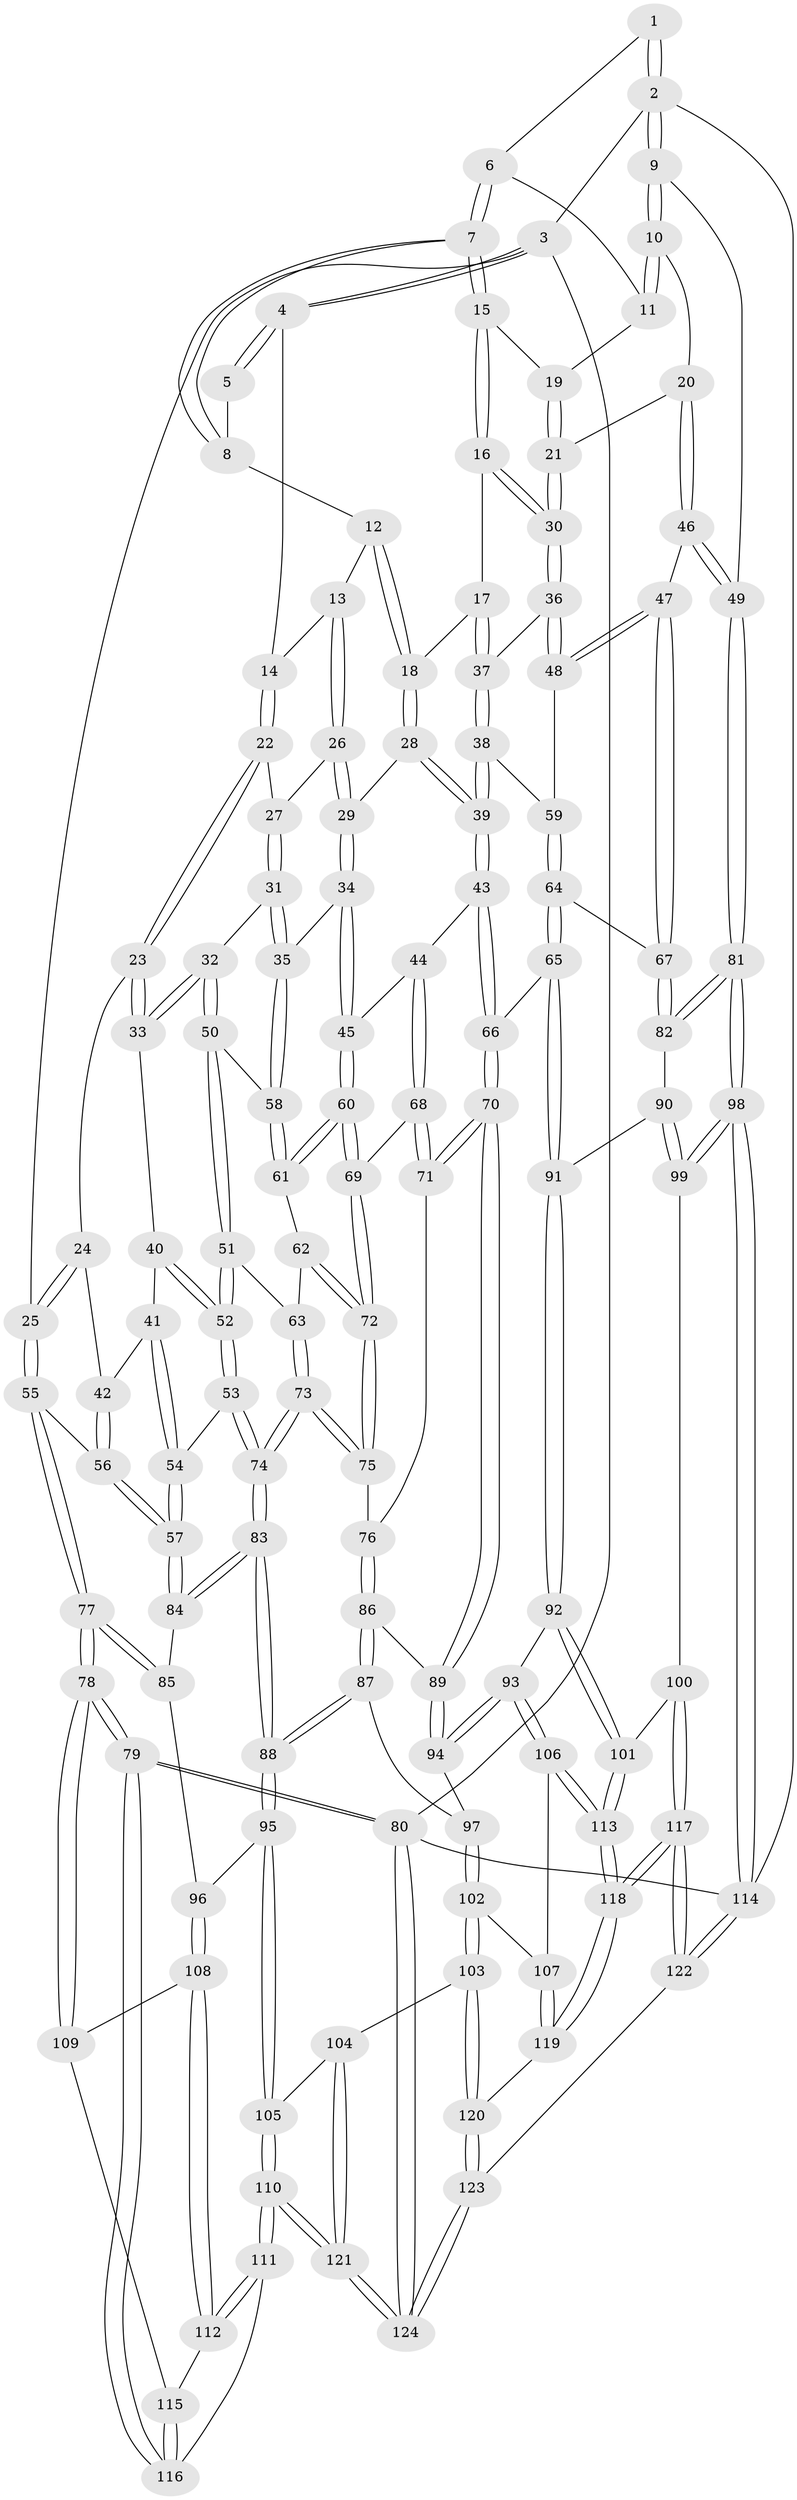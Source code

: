 // Generated by graph-tools (version 1.1) at 2025/27/03/09/25 03:27:12]
// undirected, 124 vertices, 307 edges
graph export_dot {
graph [start="1"]
  node [color=gray90,style=filled];
  1 [pos="+0.9533267399224158+0"];
  2 [pos="+1+0"];
  3 [pos="+0+0"];
  4 [pos="+0.2597184161248503+0"];
  5 [pos="+0.5630667149895485+0"];
  6 [pos="+0.8571254753545918+0.03664418672049469"];
  7 [pos="+0.6746488914502624+0.09107624011578079"];
  8 [pos="+0.6107335164070793+0.006580836419234216"];
  9 [pos="+1+0.12644002642388658"];
  10 [pos="+1+0.18592456058285728"];
  11 [pos="+0.8687204520278846+0.10008275654418337"];
  12 [pos="+0.5497238924236943+0.1090531309988423"];
  13 [pos="+0.5111606514460032+0.15692837175985008"];
  14 [pos="+0.2784865750474273+0"];
  15 [pos="+0.6964176833577377+0.15288828001304194"];
  16 [pos="+0.6961894358730167+0.155104680659248"];
  17 [pos="+0.6169857153736278+0.23265315933182037"];
  18 [pos="+0.6100460784716945+0.235320429954943"];
  19 [pos="+0.8357271791665684+0.13475555783358228"];
  20 [pos="+0.9213478995967594+0.2649875661181885"];
  21 [pos="+0.8479739642070624+0.25914860028471404"];
  22 [pos="+0.2934146656720388+0.09978185436573052"];
  23 [pos="+0.2426908465578303+0.20607353222283992"];
  24 [pos="+0.16924327770312705+0.24430324412112367"];
  25 [pos="+0+0"];
  26 [pos="+0.4917197381961279+0.20918735014270684"];
  27 [pos="+0.40989517455355556+0.20196853211788915"];
  28 [pos="+0.560790903545314+0.2618018671383884"];
  29 [pos="+0.5357731563717525+0.2609170946164783"];
  30 [pos="+0.7830438740108928+0.2860989617173784"];
  31 [pos="+0.3986974589411224+0.249875655282623"];
  32 [pos="+0.33117424651925453+0.3207519051163527"];
  33 [pos="+0.28650971290686705+0.2944364060008247"];
  34 [pos="+0.5067877362003281+0.31003485520398666"];
  35 [pos="+0.441545703023364+0.3411447829205635"];
  36 [pos="+0.7820657624040719+0.28835848961804683"];
  37 [pos="+0.6614926409205195+0.2831344983204024"];
  38 [pos="+0.6608135073127683+0.3765137033414959"];
  39 [pos="+0.6368684652596164+0.38367146254730256"];
  40 [pos="+0.2831037572377674+0.29906735152146235"];
  41 [pos="+0.23286488414437295+0.34194608635260604"];
  42 [pos="+0.13986767914821524+0.28737665194877454"];
  43 [pos="+0.6234498543198229+0.4001712241369073"];
  44 [pos="+0.5882547747171777+0.4091128607849397"];
  45 [pos="+0.5341362406475646+0.38531972828313005"];
  46 [pos="+0.9408824892967327+0.45076680844710554"];
  47 [pos="+0.8314190240521453+0.4455319260026569"];
  48 [pos="+0.7653628929180342+0.36621397655204746"];
  49 [pos="+1+0.5862123292765229"];
  50 [pos="+0.35055515641739377+0.356633480321929"];
  51 [pos="+0.32909406298797445+0.42524661009410286"];
  52 [pos="+0.2452487548952621+0.4553532378256133"];
  53 [pos="+0.2317063835304342+0.4626494850258462"];
  54 [pos="+0.1984321659679564+0.4626603831593122"];
  55 [pos="+0+0.2691020725205383"];
  56 [pos="+0.09523414510588633+0.3341292227140096"];
  57 [pos="+0.16643156481447496+0.4693268927320532"];
  58 [pos="+0.4354045536047835+0.34908658610540116"];
  59 [pos="+0.7280578774575419+0.3761049697894658"];
  60 [pos="+0.46254992592462146+0.43917355730337426"];
  61 [pos="+0.45881648271305475+0.4377013248659542"];
  62 [pos="+0.4269612248997999+0.44976852361907044"];
  63 [pos="+0.3795111722553013+0.4601131994144766"];
  64 [pos="+0.6746255257632494+0.5517068573365437"];
  65 [pos="+0.6650886104003199+0.5576054221194584"];
  66 [pos="+0.663522036514839+0.5575175828116824"];
  67 [pos="+0.7868947108144251+0.5113582083958318"];
  68 [pos="+0.5308578126707002+0.49844779252922927"];
  69 [pos="+0.5018647577077439+0.48689283437439285"];
  70 [pos="+0.6166800713352659+0.5759922700987872"];
  71 [pos="+0.5507983639465863+0.5281392894519438"];
  72 [pos="+0.4375642484829296+0.5470742093460531"];
  73 [pos="+0.3772817984569927+0.5679668382687617"];
  74 [pos="+0.3469274071421234+0.598975337523704"];
  75 [pos="+0.42885617937671106+0.5588097142816674"];
  76 [pos="+0.4717335622906758+0.5842841396864293"];
  77 [pos="+0+0.6930400099196682"];
  78 [pos="+0+0.7133053780702422"];
  79 [pos="+0+1"];
  80 [pos="+0+1"];
  81 [pos="+1+0.6739007561363979"];
  82 [pos="+0.8263344375228242+0.5985469110080917"];
  83 [pos="+0.34046073609580974+0.6275917942111828"];
  84 [pos="+0.13413763961700526+0.5199177283039345"];
  85 [pos="+0.11091679269365912+0.5496008393361168"];
  86 [pos="+0.48479790778711873+0.6194754650640658"];
  87 [pos="+0.4426926026245853+0.7035965541811625"];
  88 [pos="+0.3315601385366418+0.7130060887414316"];
  89 [pos="+0.5997296365786058+0.6096523687603187"];
  90 [pos="+0.7685463226006807+0.6546503321835051"];
  91 [pos="+0.7499749741744528+0.6656173942912146"];
  92 [pos="+0.742559488995332+0.7344813909547585"];
  93 [pos="+0.6449758984043873+0.7746052849832948"];
  94 [pos="+0.587566389524719+0.7033082724328614"];
  95 [pos="+0.31973486830502107+0.7255849447209987"];
  96 [pos="+0.3097179458326406+0.727406430850855"];
  97 [pos="+0.4821960877220532+0.7187709009375999"];
  98 [pos="+1+0.6972175899475316"];
  99 [pos="+1+0.7292498716798854"];
  100 [pos="+0.9584094131494159+0.7774545296456536"];
  101 [pos="+0.8470226190409113+0.7963282130287795"];
  102 [pos="+0.515673223141254+0.8694917531448564"];
  103 [pos="+0.4510594769431452+0.8954239686547364"];
  104 [pos="+0.4068422393328132+0.8767561712914073"];
  105 [pos="+0.37921900042654316+0.8405741017631948"];
  106 [pos="+0.6305524383046348+0.8284417407597972"];
  107 [pos="+0.5408523729904146+0.8705562006026185"];
  108 [pos="+0.2248211098395809+0.7812518338282561"];
  109 [pos="+0.02408857696360939+0.765447967641199"];
  110 [pos="+0.231139239081926+0.9430201644642311"];
  111 [pos="+0.22591797140883332+0.9334302754128344"];
  112 [pos="+0.22266240575900442+0.8818836804032655"];
  113 [pos="+0.7413528609986815+0.9693080742740303"];
  114 [pos="+1+1"];
  115 [pos="+0.11659550734567264+0.8823850974247339"];
  116 [pos="+0.13904877250046346+0.9244429641497477"];
  117 [pos="+0.7686746069306799+1"];
  118 [pos="+0.7650149402267371+1"];
  119 [pos="+0.5700303238858826+0.95513673371088"];
  120 [pos="+0.45885438499973835+1"];
  121 [pos="+0.2609002052003595+1"];
  122 [pos="+0.7721829177258728+1"];
  123 [pos="+0.4380952195170635+1"];
  124 [pos="+0.2512540965653119+1"];
  1 -- 2;
  1 -- 2;
  1 -- 6;
  2 -- 3;
  2 -- 9;
  2 -- 9;
  2 -- 114;
  3 -- 4;
  3 -- 4;
  3 -- 25;
  3 -- 80;
  4 -- 5;
  4 -- 5;
  4 -- 14;
  5 -- 8;
  6 -- 7;
  6 -- 7;
  6 -- 11;
  7 -- 8;
  7 -- 8;
  7 -- 15;
  7 -- 15;
  8 -- 12;
  9 -- 10;
  9 -- 10;
  9 -- 49;
  10 -- 11;
  10 -- 11;
  10 -- 20;
  11 -- 19;
  12 -- 13;
  12 -- 18;
  12 -- 18;
  13 -- 14;
  13 -- 26;
  13 -- 26;
  14 -- 22;
  14 -- 22;
  15 -- 16;
  15 -- 16;
  15 -- 19;
  16 -- 17;
  16 -- 30;
  16 -- 30;
  17 -- 18;
  17 -- 37;
  17 -- 37;
  18 -- 28;
  18 -- 28;
  19 -- 21;
  19 -- 21;
  20 -- 21;
  20 -- 46;
  20 -- 46;
  21 -- 30;
  21 -- 30;
  22 -- 23;
  22 -- 23;
  22 -- 27;
  23 -- 24;
  23 -- 33;
  23 -- 33;
  24 -- 25;
  24 -- 25;
  24 -- 42;
  25 -- 55;
  25 -- 55;
  26 -- 27;
  26 -- 29;
  26 -- 29;
  27 -- 31;
  27 -- 31;
  28 -- 29;
  28 -- 39;
  28 -- 39;
  29 -- 34;
  29 -- 34;
  30 -- 36;
  30 -- 36;
  31 -- 32;
  31 -- 35;
  31 -- 35;
  32 -- 33;
  32 -- 33;
  32 -- 50;
  32 -- 50;
  33 -- 40;
  34 -- 35;
  34 -- 45;
  34 -- 45;
  35 -- 58;
  35 -- 58;
  36 -- 37;
  36 -- 48;
  36 -- 48;
  37 -- 38;
  37 -- 38;
  38 -- 39;
  38 -- 39;
  38 -- 59;
  39 -- 43;
  39 -- 43;
  40 -- 41;
  40 -- 52;
  40 -- 52;
  41 -- 42;
  41 -- 54;
  41 -- 54;
  42 -- 56;
  42 -- 56;
  43 -- 44;
  43 -- 66;
  43 -- 66;
  44 -- 45;
  44 -- 68;
  44 -- 68;
  45 -- 60;
  45 -- 60;
  46 -- 47;
  46 -- 49;
  46 -- 49;
  47 -- 48;
  47 -- 48;
  47 -- 67;
  47 -- 67;
  48 -- 59;
  49 -- 81;
  49 -- 81;
  50 -- 51;
  50 -- 51;
  50 -- 58;
  51 -- 52;
  51 -- 52;
  51 -- 63;
  52 -- 53;
  52 -- 53;
  53 -- 54;
  53 -- 74;
  53 -- 74;
  54 -- 57;
  54 -- 57;
  55 -- 56;
  55 -- 77;
  55 -- 77;
  56 -- 57;
  56 -- 57;
  57 -- 84;
  57 -- 84;
  58 -- 61;
  58 -- 61;
  59 -- 64;
  59 -- 64;
  60 -- 61;
  60 -- 61;
  60 -- 69;
  60 -- 69;
  61 -- 62;
  62 -- 63;
  62 -- 72;
  62 -- 72;
  63 -- 73;
  63 -- 73;
  64 -- 65;
  64 -- 65;
  64 -- 67;
  65 -- 66;
  65 -- 91;
  65 -- 91;
  66 -- 70;
  66 -- 70;
  67 -- 82;
  67 -- 82;
  68 -- 69;
  68 -- 71;
  68 -- 71;
  69 -- 72;
  69 -- 72;
  70 -- 71;
  70 -- 71;
  70 -- 89;
  70 -- 89;
  71 -- 76;
  72 -- 75;
  72 -- 75;
  73 -- 74;
  73 -- 74;
  73 -- 75;
  73 -- 75;
  74 -- 83;
  74 -- 83;
  75 -- 76;
  76 -- 86;
  76 -- 86;
  77 -- 78;
  77 -- 78;
  77 -- 85;
  77 -- 85;
  78 -- 79;
  78 -- 79;
  78 -- 109;
  78 -- 109;
  79 -- 80;
  79 -- 80;
  79 -- 116;
  79 -- 116;
  80 -- 124;
  80 -- 124;
  80 -- 114;
  81 -- 82;
  81 -- 82;
  81 -- 98;
  81 -- 98;
  82 -- 90;
  83 -- 84;
  83 -- 84;
  83 -- 88;
  83 -- 88;
  84 -- 85;
  85 -- 96;
  86 -- 87;
  86 -- 87;
  86 -- 89;
  87 -- 88;
  87 -- 88;
  87 -- 97;
  88 -- 95;
  88 -- 95;
  89 -- 94;
  89 -- 94;
  90 -- 91;
  90 -- 99;
  90 -- 99;
  91 -- 92;
  91 -- 92;
  92 -- 93;
  92 -- 101;
  92 -- 101;
  93 -- 94;
  93 -- 94;
  93 -- 106;
  93 -- 106;
  94 -- 97;
  95 -- 96;
  95 -- 105;
  95 -- 105;
  96 -- 108;
  96 -- 108;
  97 -- 102;
  97 -- 102;
  98 -- 99;
  98 -- 99;
  98 -- 114;
  98 -- 114;
  99 -- 100;
  100 -- 101;
  100 -- 117;
  100 -- 117;
  101 -- 113;
  101 -- 113;
  102 -- 103;
  102 -- 103;
  102 -- 107;
  103 -- 104;
  103 -- 120;
  103 -- 120;
  104 -- 105;
  104 -- 121;
  104 -- 121;
  105 -- 110;
  105 -- 110;
  106 -- 107;
  106 -- 113;
  106 -- 113;
  107 -- 119;
  107 -- 119;
  108 -- 109;
  108 -- 112;
  108 -- 112;
  109 -- 115;
  110 -- 111;
  110 -- 111;
  110 -- 121;
  110 -- 121;
  111 -- 112;
  111 -- 112;
  111 -- 116;
  112 -- 115;
  113 -- 118;
  113 -- 118;
  114 -- 122;
  114 -- 122;
  115 -- 116;
  115 -- 116;
  117 -- 118;
  117 -- 118;
  117 -- 122;
  117 -- 122;
  118 -- 119;
  118 -- 119;
  119 -- 120;
  120 -- 123;
  120 -- 123;
  121 -- 124;
  121 -- 124;
  122 -- 123;
  123 -- 124;
  123 -- 124;
}
